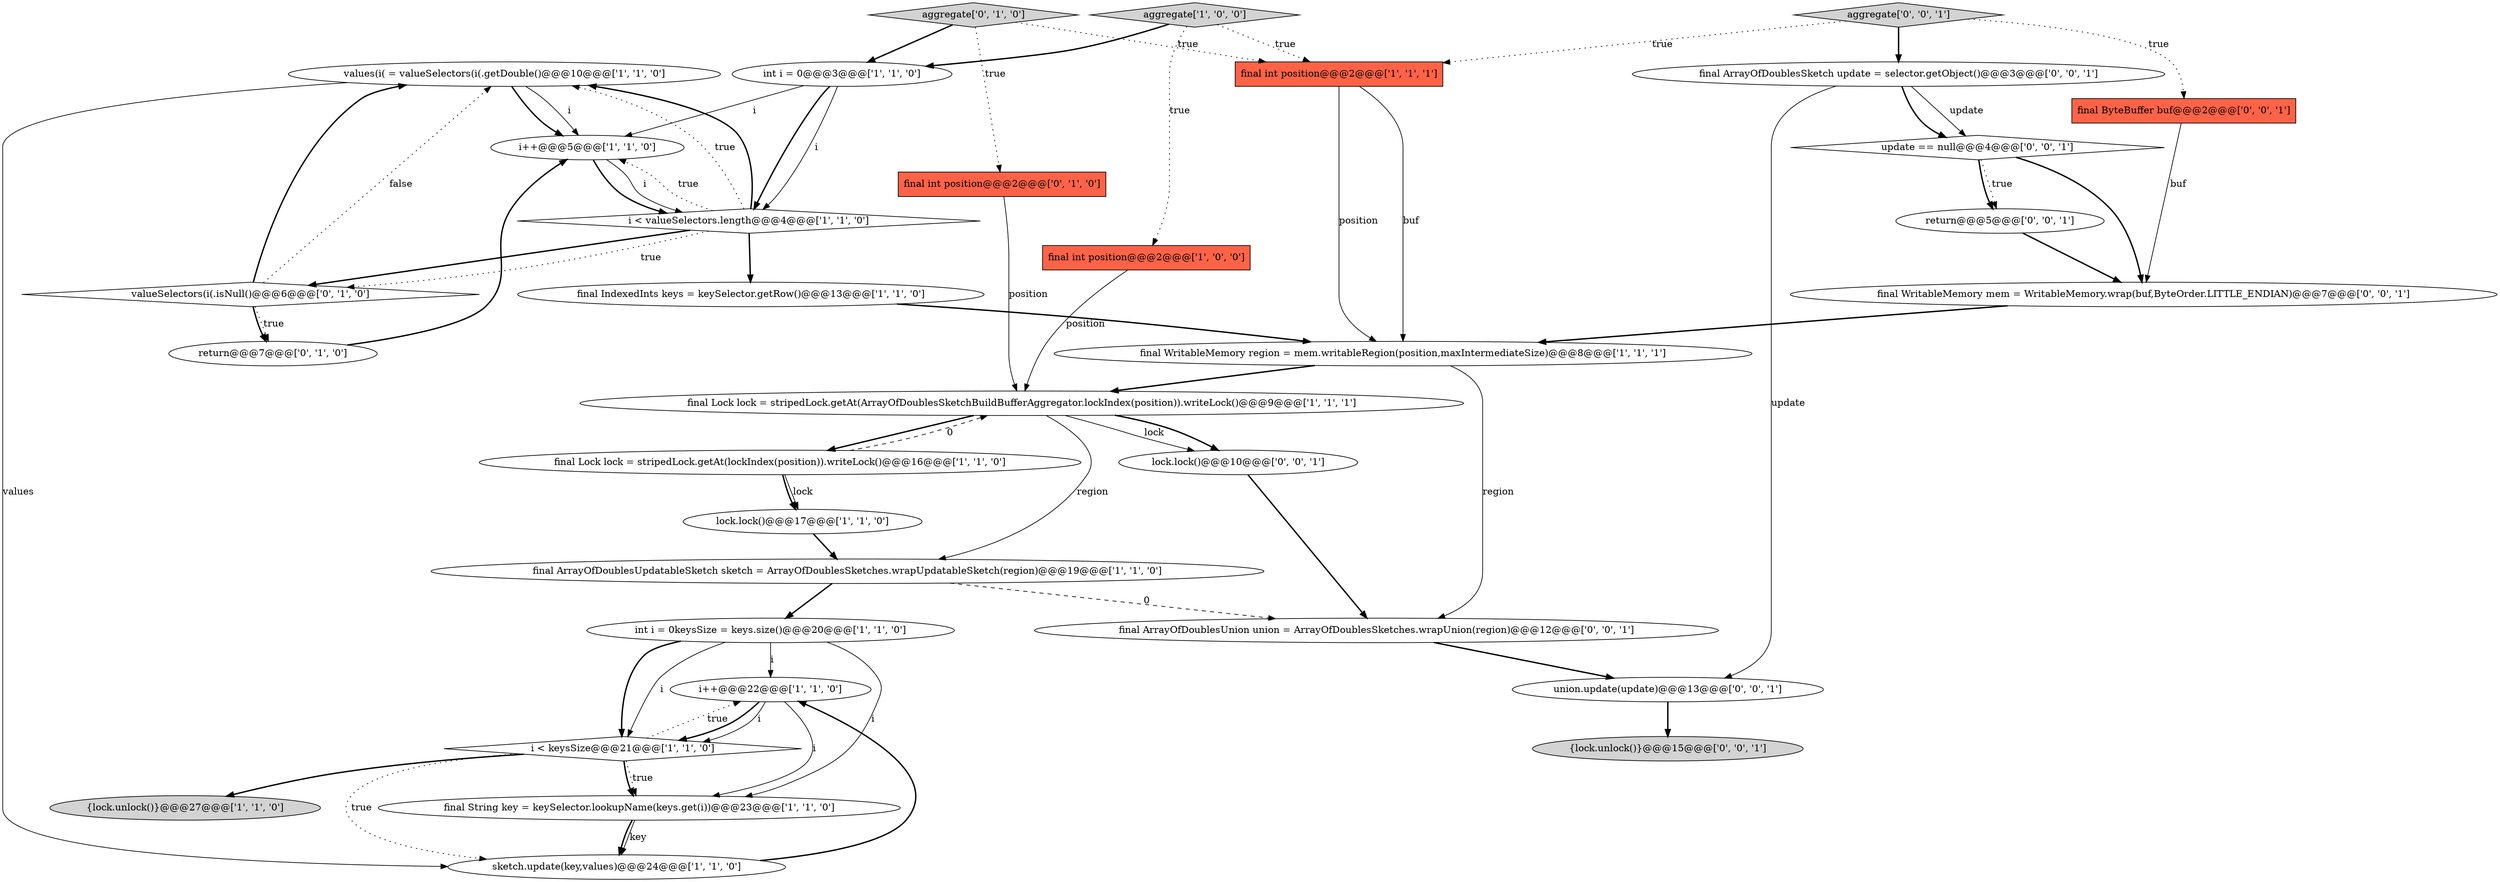 digraph {
5 [style = filled, label = "i++@@@22@@@['1', '1', '0']", fillcolor = white, shape = ellipse image = "AAA0AAABBB1BBB"];
11 [style = filled, label = "aggregate['1', '0', '0']", fillcolor = lightgray, shape = diamond image = "AAA0AAABBB1BBB"];
19 [style = filled, label = "valueSelectors(i(.isNull()@@@6@@@['0', '1', '0']", fillcolor = white, shape = diamond image = "AAA1AAABBB2BBB"];
16 [style = filled, label = "final String key = keySelector.lookupName(keys.get(i))@@@23@@@['1', '1', '0']", fillcolor = white, shape = ellipse image = "AAA0AAABBB1BBB"];
10 [style = filled, label = "final ArrayOfDoublesUpdatableSketch sketch = ArrayOfDoublesSketches.wrapUpdatableSketch(region)@@@19@@@['1', '1', '0']", fillcolor = white, shape = ellipse image = "AAA0AAABBB1BBB"];
26 [style = filled, label = "{lock.unlock()}@@@15@@@['0', '0', '1']", fillcolor = lightgray, shape = ellipse image = "AAA0AAABBB3BBB"];
1 [style = filled, label = "values(i( = valueSelectors(i(.getDouble()@@@10@@@['1', '1', '0']", fillcolor = white, shape = ellipse image = "AAA0AAABBB1BBB"];
28 [style = filled, label = "update == null@@@4@@@['0', '0', '1']", fillcolor = white, shape = diamond image = "AAA0AAABBB3BBB"];
0 [style = filled, label = "i < keysSize@@@21@@@['1', '1', '0']", fillcolor = white, shape = diamond image = "AAA0AAABBB1BBB"];
25 [style = filled, label = "final ByteBuffer buf@@@2@@@['0', '0', '1']", fillcolor = tomato, shape = box image = "AAA0AAABBB3BBB"];
3 [style = filled, label = "i++@@@5@@@['1', '1', '0']", fillcolor = white, shape = ellipse image = "AAA0AAABBB1BBB"];
13 [style = filled, label = "int i = 0keysSize = keys.size()@@@20@@@['1', '1', '0']", fillcolor = white, shape = ellipse image = "AAA0AAABBB1BBB"];
2 [style = filled, label = "{lock.unlock()}@@@27@@@['1', '1', '0']", fillcolor = lightgray, shape = ellipse image = "AAA0AAABBB1BBB"];
15 [style = filled, label = "final IndexedInts keys = keySelector.getRow()@@@13@@@['1', '1', '0']", fillcolor = white, shape = ellipse image = "AAA0AAABBB1BBB"];
31 [style = filled, label = "lock.lock()@@@10@@@['0', '0', '1']", fillcolor = white, shape = ellipse image = "AAA0AAABBB3BBB"];
8 [style = filled, label = "sketch.update(key,values)@@@24@@@['1', '1', '0']", fillcolor = white, shape = ellipse image = "AAA0AAABBB1BBB"];
32 [style = filled, label = "final ArrayOfDoublesSketch update = selector.getObject()@@@3@@@['0', '0', '1']", fillcolor = white, shape = ellipse image = "AAA0AAABBB3BBB"];
4 [style = filled, label = "final WritableMemory region = mem.writableRegion(position,maxIntermediateSize)@@@8@@@['1', '1', '1']", fillcolor = white, shape = ellipse image = "AAA0AAABBB1BBB"];
6 [style = filled, label = "int i = 0@@@3@@@['1', '1', '0']", fillcolor = white, shape = ellipse image = "AAA0AAABBB1BBB"];
24 [style = filled, label = "aggregate['0', '0', '1']", fillcolor = lightgray, shape = diamond image = "AAA0AAABBB3BBB"];
12 [style = filled, label = "final int position@@@2@@@['1', '1', '1']", fillcolor = tomato, shape = box image = "AAA0AAABBB1BBB"];
29 [style = filled, label = "return@@@5@@@['0', '0', '1']", fillcolor = white, shape = ellipse image = "AAA0AAABBB3BBB"];
23 [style = filled, label = "final ArrayOfDoublesUnion union = ArrayOfDoublesSketches.wrapUnion(region)@@@12@@@['0', '0', '1']", fillcolor = white, shape = ellipse image = "AAA0AAABBB3BBB"];
30 [style = filled, label = "final WritableMemory mem = WritableMemory.wrap(buf,ByteOrder.LITTLE_ENDIAN)@@@7@@@['0', '0', '1']", fillcolor = white, shape = ellipse image = "AAA0AAABBB3BBB"];
9 [style = filled, label = "final int position@@@2@@@['1', '0', '0']", fillcolor = tomato, shape = box image = "AAA0AAABBB1BBB"];
14 [style = filled, label = "final Lock lock = stripedLock.getAt(lockIndex(position)).writeLock()@@@16@@@['1', '1', '0']", fillcolor = white, shape = ellipse image = "AAA0AAABBB1BBB"];
27 [style = filled, label = "union.update(update)@@@13@@@['0', '0', '1']", fillcolor = white, shape = ellipse image = "AAA0AAABBB3BBB"];
21 [style = filled, label = "final int position@@@2@@@['0', '1', '0']", fillcolor = tomato, shape = box image = "AAA0AAABBB2BBB"];
18 [style = filled, label = "i < valueSelectors.length@@@4@@@['1', '1', '0']", fillcolor = white, shape = diamond image = "AAA0AAABBB1BBB"];
22 [style = filled, label = "aggregate['0', '1', '0']", fillcolor = lightgray, shape = diamond image = "AAA0AAABBB2BBB"];
20 [style = filled, label = "return@@@7@@@['0', '1', '0']", fillcolor = white, shape = ellipse image = "AAA1AAABBB2BBB"];
17 [style = filled, label = "lock.lock()@@@17@@@['1', '1', '0']", fillcolor = white, shape = ellipse image = "AAA0AAABBB1BBB"];
7 [style = filled, label = "final Lock lock = stripedLock.getAt(ArrayOfDoublesSketchBuildBufferAggregator.lockIndex(position)).writeLock()@@@9@@@['1', '1', '1']", fillcolor = white, shape = ellipse image = "AAA0AAABBB1BBB"];
29->30 [style = bold, label=""];
14->17 [style = solid, label="lock"];
28->30 [style = bold, label=""];
11->9 [style = dotted, label="true"];
14->17 [style = bold, label=""];
0->16 [style = dotted, label="true"];
9->7 [style = solid, label="position"];
1->8 [style = solid, label="values"];
6->18 [style = bold, label=""];
24->32 [style = bold, label=""];
20->3 [style = bold, label=""];
18->3 [style = dotted, label="true"];
4->7 [style = bold, label=""];
18->1 [style = dotted, label="true"];
8->5 [style = bold, label=""];
19->1 [style = bold, label=""];
11->12 [style = dotted, label="true"];
22->6 [style = bold, label=""];
12->4 [style = solid, label="position"];
16->8 [style = solid, label="key"];
13->0 [style = bold, label=""];
0->8 [style = dotted, label="true"];
4->23 [style = solid, label="region"];
19->20 [style = bold, label=""];
32->28 [style = solid, label="update"];
32->27 [style = solid, label="update"];
15->4 [style = bold, label=""];
16->8 [style = bold, label=""];
23->27 [style = bold, label=""];
13->5 [style = solid, label="i"];
13->16 [style = solid, label="i"];
7->10 [style = solid, label="region"];
11->6 [style = bold, label=""];
3->18 [style = bold, label=""];
5->16 [style = solid, label="i"];
25->30 [style = solid, label="buf"];
19->20 [style = dotted, label="true"];
19->1 [style = dotted, label="false"];
7->14 [style = bold, label=""];
0->5 [style = dotted, label="true"];
6->18 [style = solid, label="i"];
6->3 [style = solid, label="i"];
1->3 [style = solid, label="i"];
5->0 [style = bold, label=""];
1->3 [style = bold, label=""];
0->16 [style = bold, label=""];
13->0 [style = solid, label="i"];
3->18 [style = solid, label="i"];
5->0 [style = solid, label="i"];
10->13 [style = bold, label=""];
18->19 [style = bold, label=""];
32->28 [style = bold, label=""];
7->31 [style = bold, label=""];
27->26 [style = bold, label=""];
21->7 [style = solid, label="position"];
7->31 [style = solid, label="lock"];
18->19 [style = dotted, label="true"];
24->12 [style = dotted, label="true"];
30->4 [style = bold, label=""];
18->1 [style = bold, label=""];
24->25 [style = dotted, label="true"];
0->2 [style = bold, label=""];
22->12 [style = dotted, label="true"];
14->7 [style = dashed, label="0"];
10->23 [style = dashed, label="0"];
31->23 [style = bold, label=""];
28->29 [style = dotted, label="true"];
17->10 [style = bold, label=""];
28->29 [style = bold, label=""];
12->4 [style = solid, label="buf"];
22->21 [style = dotted, label="true"];
18->15 [style = bold, label=""];
}
